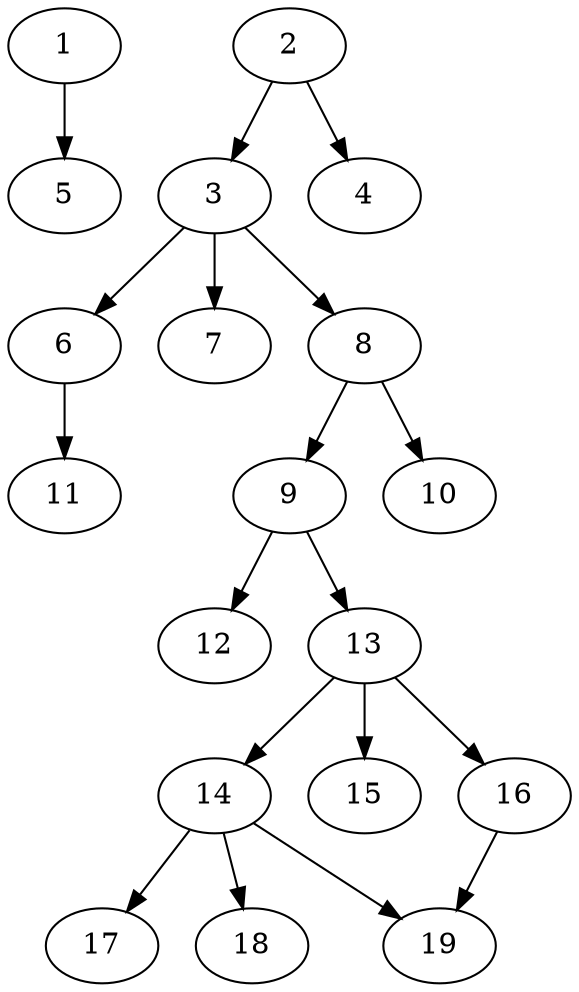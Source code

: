 // DAG (tier=1-easy, mode=data, n=19, ccr=0.333, fat=0.460, density=0.342, regular=0.771, jump=0.011, mindata=1048576, maxdata=8388608)
// DAG automatically generated by daggen at Sun Aug 24 16:33:33 2025
// /home/ermia/Project/Environments/daggen/bin/daggen --dot --ccr 0.333 --fat 0.460 --regular 0.771 --density 0.342 --jump 0.011 --mindata 1048576 --maxdata 8388608 -n 19 
digraph G {
  1 [size="111549002748583696", alpha="0.03", expect_size="55774501374291848"]
  1 -> 5 [size ="198054036635648"]
  2 [size="70796521229174024", alpha="0.01", expect_size="35398260614587012"]
  2 -> 3 [size ="82866436308992"]
  2 -> 4 [size ="82866436308992"]
  3 [size="854919318231000", alpha="0.09", expect_size="427459659115500"]
  3 -> 6 [size ="14616310579200"]
  3 -> 7 [size ="14616310579200"]
  3 -> 8 [size ="14616310579200"]
  4 [size="84066353684517224448", alpha="0.06", expect_size="42033176842258612224"]
  5 [size="489702835713970176", alpha="0.05", expect_size="244851417856985088"]
  6 [size="134137213468253618176", alpha="0.12", expect_size="67068606734126809088"]
  6 -> 11 [size ="209631322308608"]
  7 [size="634796972194572", alpha="0.14", expect_size="317398486097286"]
  8 [size="408333526417539072000", alpha="0.08", expect_size="204166763208769536000"]
  8 -> 9 [size ="440318243635200"]
  8 -> 10 [size ="440318243635200"]
  9 [size="532014375042472214528", alpha="0.05", expect_size="266007187521236107264"]
  9 -> 12 [size ="525257463037952"]
  9 -> 13 [size ="525257463037952"]
  10 [size="292298060909126877184", alpha="0.16", expect_size="146149030454563438592"]
  11 [size="1139600801748657408", alpha="0.07", expect_size="569800400874328704"]
  12 [size="8084777718513664000", alpha="0.15", expect_size="4042388859256832000"]
  13 [size="2362321294104260", alpha="0.14", expect_size="1181160647052130"]
  13 -> 14 [size ="37170131763200"]
  13 -> 15 [size ="37170131763200"]
  13 -> 16 [size ="37170131763200"]
  14 [size="597725189903470976", alpha="0.15", expect_size="298862594951735488"]
  14 -> 17 [size ="293097300819968"]
  14 -> 18 [size ="293097300819968"]
  14 -> 19 [size ="293097300819968"]
  15 [size="2335593999815124", alpha="0.02", expect_size="1167796999907562"]
  16 [size="89545961498283606016", alpha="0.09", expect_size="44772980749141803008"]
  16 -> 19 [size ="160123100069888"]
  17 [size="127799848090380271616", alpha="0.06", expect_size="63899924045190135808"]
  18 [size="780004859767993", alpha="0.19", expect_size="390002429883996"]
  19 [size="10115691463293824", alpha="0.18", expect_size="5057845731646912"]
}